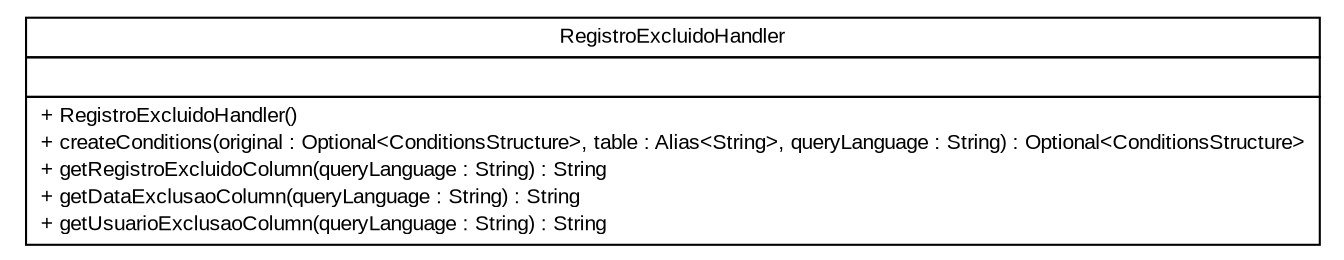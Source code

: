 #!/usr/local/bin/dot
#
# Class diagram 
# Generated by UMLGraph version R5_6 (http://www.umlgraph.org/)
#

digraph G {
	edge [fontname="arial",fontsize=10,labelfontname="arial",labelfontsize=10];
	node [fontname="arial",fontsize=10,shape=plaintext];
	nodesep=0.25;
	ranksep=0.5;
	// br.gov.to.sefaz.persistence.satquery.parser.handler.RegistroExcluidoHandler
	c52646 [label=<<table title="br.gov.to.sefaz.persistence.satquery.parser.handler.RegistroExcluidoHandler" border="0" cellborder="1" cellspacing="0" cellpadding="2" port="p" href="./RegistroExcluidoHandler.html">
		<tr><td><table border="0" cellspacing="0" cellpadding="1">
<tr><td align="center" balign="center"> RegistroExcluidoHandler </td></tr>
		</table></td></tr>
		<tr><td><table border="0" cellspacing="0" cellpadding="1">
<tr><td align="left" balign="left">  </td></tr>
		</table></td></tr>
		<tr><td><table border="0" cellspacing="0" cellpadding="1">
<tr><td align="left" balign="left"> + RegistroExcluidoHandler() </td></tr>
<tr><td align="left" balign="left"> + createConditions(original : Optional&lt;ConditionsStructure&gt;, table : Alias&lt;String&gt;, queryLanguage : String) : Optional&lt;ConditionsStructure&gt; </td></tr>
<tr><td align="left" balign="left"> + getRegistroExcluidoColumn(queryLanguage : String) : String </td></tr>
<tr><td align="left" balign="left"> + getDataExclusaoColumn(queryLanguage : String) : String </td></tr>
<tr><td align="left" balign="left"> + getUsuarioExclusaoColumn(queryLanguage : String) : String </td></tr>
		</table></td></tr>
		</table>>, URL="./RegistroExcluidoHandler.html", fontname="arial", fontcolor="black", fontsize=10.0];
}

